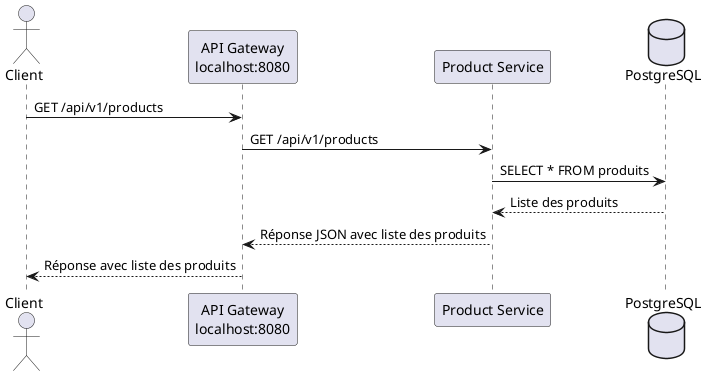 @startuml
actor Client
participant "API Gateway\nlocalhost:8080" as Gateway
participant "Product Service" as ProductService
database "PostgreSQL" as DB

Client -> Gateway : GET /api/v1/products
Gateway -> ProductService : GET /api/v1/products
ProductService -> DB : SELECT * FROM produits
DB --> ProductService : Liste des produits
ProductService --> Gateway : Réponse JSON avec liste des produits
Gateway --> Client : Réponse avec liste des produits
@enduml